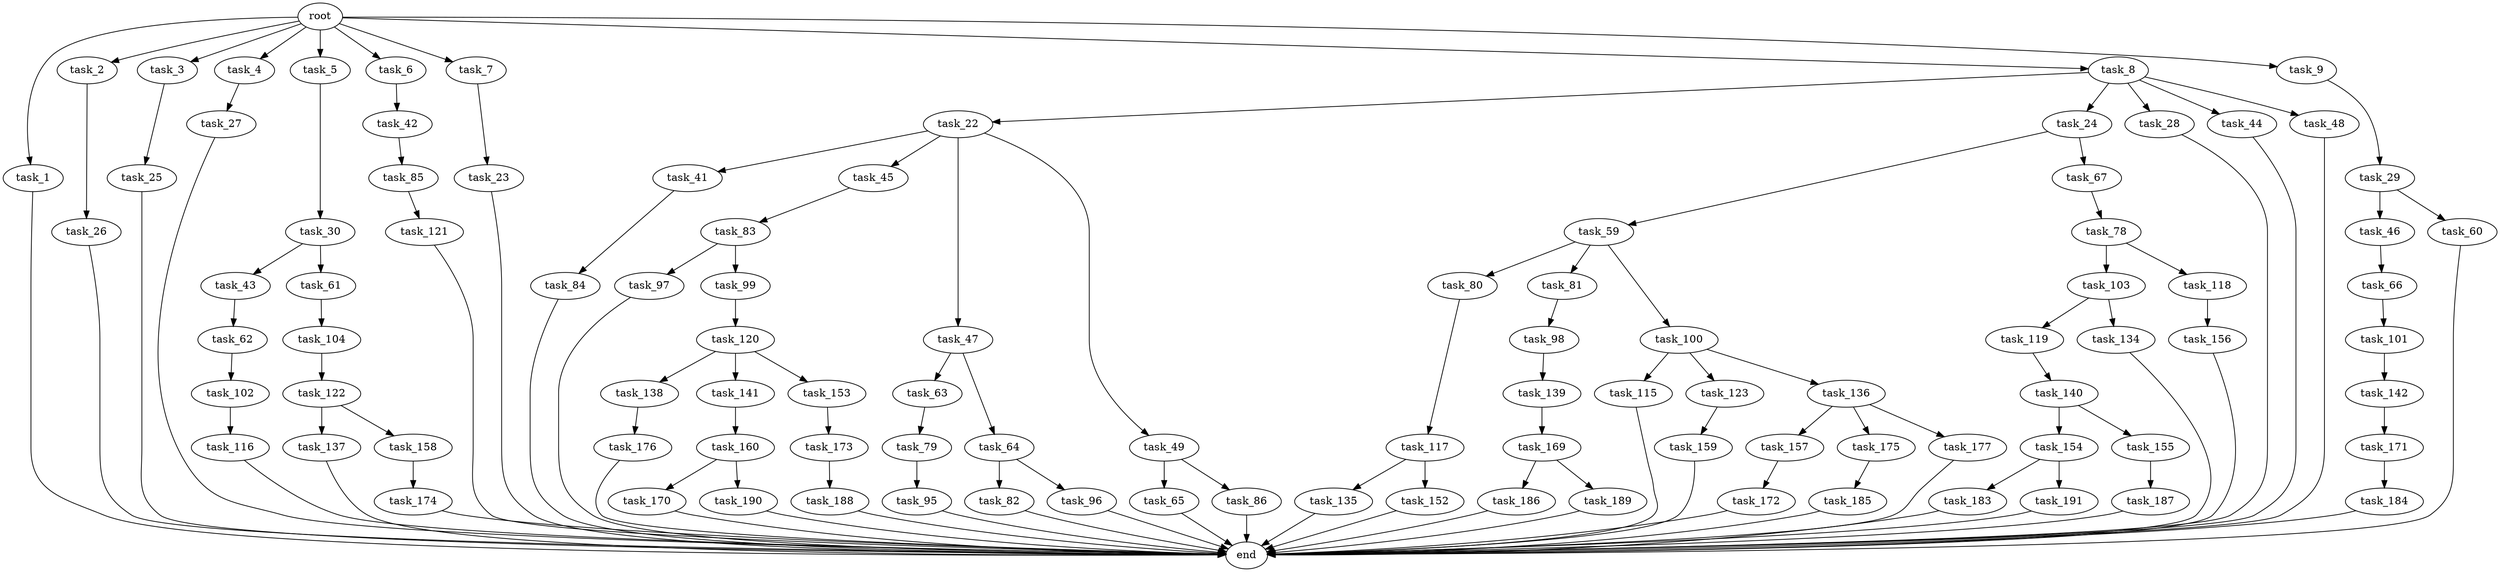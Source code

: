 digraph G {
  root [size="0.000000"];
  task_1 [size="2.048000"];
  task_2 [size="2.048000"];
  task_3 [size="2.048000"];
  task_4 [size="2.048000"];
  task_5 [size="2.048000"];
  task_6 [size="2.048000"];
  task_7 [size="2.048000"];
  task_8 [size="2.048000"];
  task_9 [size="2.048000"];
  task_22 [size="1391569403.904000"];
  task_23 [size="429496729.600000"];
  task_24 [size="1391569403.904000"];
  task_25 [size="1099511627.776000"];
  task_26 [size="68719476.736000"];
  task_27 [size="1099511627.776000"];
  task_28 [size="1391569403.904000"];
  task_29 [size="154618822.656000"];
  task_30 [size="618475290.624000"];
  task_41 [size="429496729.600000"];
  task_42 [size="618475290.624000"];
  task_43 [size="1391569403.904000"];
  task_44 [size="1391569403.904000"];
  task_45 [size="429496729.600000"];
  task_46 [size="1391569403.904000"];
  task_47 [size="429496729.600000"];
  task_48 [size="1391569403.904000"];
  task_49 [size="429496729.600000"];
  task_59 [size="274877906.944000"];
  task_60 [size="1391569403.904000"];
  task_61 [size="1391569403.904000"];
  task_62 [size="1099511627.776000"];
  task_63 [size="274877906.944000"];
  task_64 [size="274877906.944000"];
  task_65 [size="618475290.624000"];
  task_66 [size="68719476.736000"];
  task_67 [size="274877906.944000"];
  task_78 [size="841813590.016000"];
  task_79 [size="1099511627.776000"];
  task_80 [size="154618822.656000"];
  task_81 [size="154618822.656000"];
  task_82 [size="1391569403.904000"];
  task_83 [size="154618822.656000"];
  task_84 [size="841813590.016000"];
  task_85 [size="1391569403.904000"];
  task_86 [size="618475290.624000"];
  task_95 [size="154618822.656000"];
  task_96 [size="1391569403.904000"];
  task_97 [size="274877906.944000"];
  task_98 [size="154618822.656000"];
  task_99 [size="274877906.944000"];
  task_100 [size="154618822.656000"];
  task_101 [size="429496729.600000"];
  task_102 [size="841813590.016000"];
  task_103 [size="1717986918.400000"];
  task_104 [size="274877906.944000"];
  task_115 [size="274877906.944000"];
  task_116 [size="68719476.736000"];
  task_117 [size="154618822.656000"];
  task_118 [size="1717986918.400000"];
  task_119 [size="154618822.656000"];
  task_120 [size="841813590.016000"];
  task_121 [size="154618822.656000"];
  task_122 [size="1099511627.776000"];
  task_123 [size="274877906.944000"];
  task_134 [size="154618822.656000"];
  task_135 [size="154618822.656000"];
  task_136 [size="274877906.944000"];
  task_137 [size="1717986918.400000"];
  task_138 [size="1099511627.776000"];
  task_139 [size="1391569403.904000"];
  task_140 [size="274877906.944000"];
  task_141 [size="1099511627.776000"];
  task_142 [size="154618822.656000"];
  task_152 [size="154618822.656000"];
  task_153 [size="1099511627.776000"];
  task_154 [size="154618822.656000"];
  task_155 [size="154618822.656000"];
  task_156 [size="154618822.656000"];
  task_157 [size="1717986918.400000"];
  task_158 [size="1717986918.400000"];
  task_159 [size="1099511627.776000"];
  task_160 [size="841813590.016000"];
  task_169 [size="1391569403.904000"];
  task_170 [size="841813590.016000"];
  task_171 [size="618475290.624000"];
  task_172 [size="1099511627.776000"];
  task_173 [size="1717986918.400000"];
  task_174 [size="429496729.600000"];
  task_175 [size="1717986918.400000"];
  task_176 [size="1717986918.400000"];
  task_177 [size="1717986918.400000"];
  task_183 [size="274877906.944000"];
  task_184 [size="1391569403.904000"];
  task_185 [size="618475290.624000"];
  task_186 [size="68719476.736000"];
  task_187 [size="68719476.736000"];
  task_188 [size="841813590.016000"];
  task_189 [size="68719476.736000"];
  task_190 [size="841813590.016000"];
  task_191 [size="274877906.944000"];
  end [size="0.000000"];

  root -> task_1 [size="1.000000"];
  root -> task_2 [size="1.000000"];
  root -> task_3 [size="1.000000"];
  root -> task_4 [size="1.000000"];
  root -> task_5 [size="1.000000"];
  root -> task_6 [size="1.000000"];
  root -> task_7 [size="1.000000"];
  root -> task_8 [size="1.000000"];
  root -> task_9 [size="1.000000"];
  task_1 -> end [size="1.000000"];
  task_2 -> task_26 [size="33554432.000000"];
  task_3 -> task_25 [size="536870912.000000"];
  task_4 -> task_27 [size="536870912.000000"];
  task_5 -> task_30 [size="301989888.000000"];
  task_6 -> task_42 [size="301989888.000000"];
  task_7 -> task_23 [size="209715200.000000"];
  task_8 -> task_22 [size="679477248.000000"];
  task_8 -> task_24 [size="679477248.000000"];
  task_8 -> task_28 [size="679477248.000000"];
  task_8 -> task_44 [size="679477248.000000"];
  task_8 -> task_48 [size="679477248.000000"];
  task_9 -> task_29 [size="75497472.000000"];
  task_22 -> task_41 [size="209715200.000000"];
  task_22 -> task_45 [size="209715200.000000"];
  task_22 -> task_47 [size="209715200.000000"];
  task_22 -> task_49 [size="209715200.000000"];
  task_23 -> end [size="1.000000"];
  task_24 -> task_59 [size="134217728.000000"];
  task_24 -> task_67 [size="134217728.000000"];
  task_25 -> end [size="1.000000"];
  task_26 -> end [size="1.000000"];
  task_27 -> end [size="1.000000"];
  task_28 -> end [size="1.000000"];
  task_29 -> task_46 [size="679477248.000000"];
  task_29 -> task_60 [size="679477248.000000"];
  task_30 -> task_43 [size="679477248.000000"];
  task_30 -> task_61 [size="679477248.000000"];
  task_41 -> task_84 [size="411041792.000000"];
  task_42 -> task_85 [size="679477248.000000"];
  task_43 -> task_62 [size="536870912.000000"];
  task_44 -> end [size="1.000000"];
  task_45 -> task_83 [size="75497472.000000"];
  task_46 -> task_66 [size="33554432.000000"];
  task_47 -> task_63 [size="134217728.000000"];
  task_47 -> task_64 [size="134217728.000000"];
  task_48 -> end [size="1.000000"];
  task_49 -> task_65 [size="301989888.000000"];
  task_49 -> task_86 [size="301989888.000000"];
  task_59 -> task_80 [size="75497472.000000"];
  task_59 -> task_81 [size="75497472.000000"];
  task_59 -> task_100 [size="75497472.000000"];
  task_60 -> end [size="1.000000"];
  task_61 -> task_104 [size="134217728.000000"];
  task_62 -> task_102 [size="411041792.000000"];
  task_63 -> task_79 [size="536870912.000000"];
  task_64 -> task_82 [size="679477248.000000"];
  task_64 -> task_96 [size="679477248.000000"];
  task_65 -> end [size="1.000000"];
  task_66 -> task_101 [size="209715200.000000"];
  task_67 -> task_78 [size="411041792.000000"];
  task_78 -> task_103 [size="838860800.000000"];
  task_78 -> task_118 [size="838860800.000000"];
  task_79 -> task_95 [size="75497472.000000"];
  task_80 -> task_117 [size="75497472.000000"];
  task_81 -> task_98 [size="75497472.000000"];
  task_82 -> end [size="1.000000"];
  task_83 -> task_97 [size="134217728.000000"];
  task_83 -> task_99 [size="134217728.000000"];
  task_84 -> end [size="1.000000"];
  task_85 -> task_121 [size="75497472.000000"];
  task_86 -> end [size="1.000000"];
  task_95 -> end [size="1.000000"];
  task_96 -> end [size="1.000000"];
  task_97 -> end [size="1.000000"];
  task_98 -> task_139 [size="679477248.000000"];
  task_99 -> task_120 [size="411041792.000000"];
  task_100 -> task_115 [size="134217728.000000"];
  task_100 -> task_123 [size="134217728.000000"];
  task_100 -> task_136 [size="134217728.000000"];
  task_101 -> task_142 [size="75497472.000000"];
  task_102 -> task_116 [size="33554432.000000"];
  task_103 -> task_119 [size="75497472.000000"];
  task_103 -> task_134 [size="75497472.000000"];
  task_104 -> task_122 [size="536870912.000000"];
  task_115 -> end [size="1.000000"];
  task_116 -> end [size="1.000000"];
  task_117 -> task_135 [size="75497472.000000"];
  task_117 -> task_152 [size="75497472.000000"];
  task_118 -> task_156 [size="75497472.000000"];
  task_119 -> task_140 [size="134217728.000000"];
  task_120 -> task_138 [size="536870912.000000"];
  task_120 -> task_141 [size="536870912.000000"];
  task_120 -> task_153 [size="536870912.000000"];
  task_121 -> end [size="1.000000"];
  task_122 -> task_137 [size="838860800.000000"];
  task_122 -> task_158 [size="838860800.000000"];
  task_123 -> task_159 [size="536870912.000000"];
  task_134 -> end [size="1.000000"];
  task_135 -> end [size="1.000000"];
  task_136 -> task_157 [size="838860800.000000"];
  task_136 -> task_175 [size="838860800.000000"];
  task_136 -> task_177 [size="838860800.000000"];
  task_137 -> end [size="1.000000"];
  task_138 -> task_176 [size="838860800.000000"];
  task_139 -> task_169 [size="679477248.000000"];
  task_140 -> task_154 [size="75497472.000000"];
  task_140 -> task_155 [size="75497472.000000"];
  task_141 -> task_160 [size="411041792.000000"];
  task_142 -> task_171 [size="301989888.000000"];
  task_152 -> end [size="1.000000"];
  task_153 -> task_173 [size="838860800.000000"];
  task_154 -> task_183 [size="134217728.000000"];
  task_154 -> task_191 [size="134217728.000000"];
  task_155 -> task_187 [size="33554432.000000"];
  task_156 -> end [size="1.000000"];
  task_157 -> task_172 [size="536870912.000000"];
  task_158 -> task_174 [size="209715200.000000"];
  task_159 -> end [size="1.000000"];
  task_160 -> task_170 [size="411041792.000000"];
  task_160 -> task_190 [size="411041792.000000"];
  task_169 -> task_186 [size="33554432.000000"];
  task_169 -> task_189 [size="33554432.000000"];
  task_170 -> end [size="1.000000"];
  task_171 -> task_184 [size="679477248.000000"];
  task_172 -> end [size="1.000000"];
  task_173 -> task_188 [size="411041792.000000"];
  task_174 -> end [size="1.000000"];
  task_175 -> task_185 [size="301989888.000000"];
  task_176 -> end [size="1.000000"];
  task_177 -> end [size="1.000000"];
  task_183 -> end [size="1.000000"];
  task_184 -> end [size="1.000000"];
  task_185 -> end [size="1.000000"];
  task_186 -> end [size="1.000000"];
  task_187 -> end [size="1.000000"];
  task_188 -> end [size="1.000000"];
  task_189 -> end [size="1.000000"];
  task_190 -> end [size="1.000000"];
  task_191 -> end [size="1.000000"];
}
